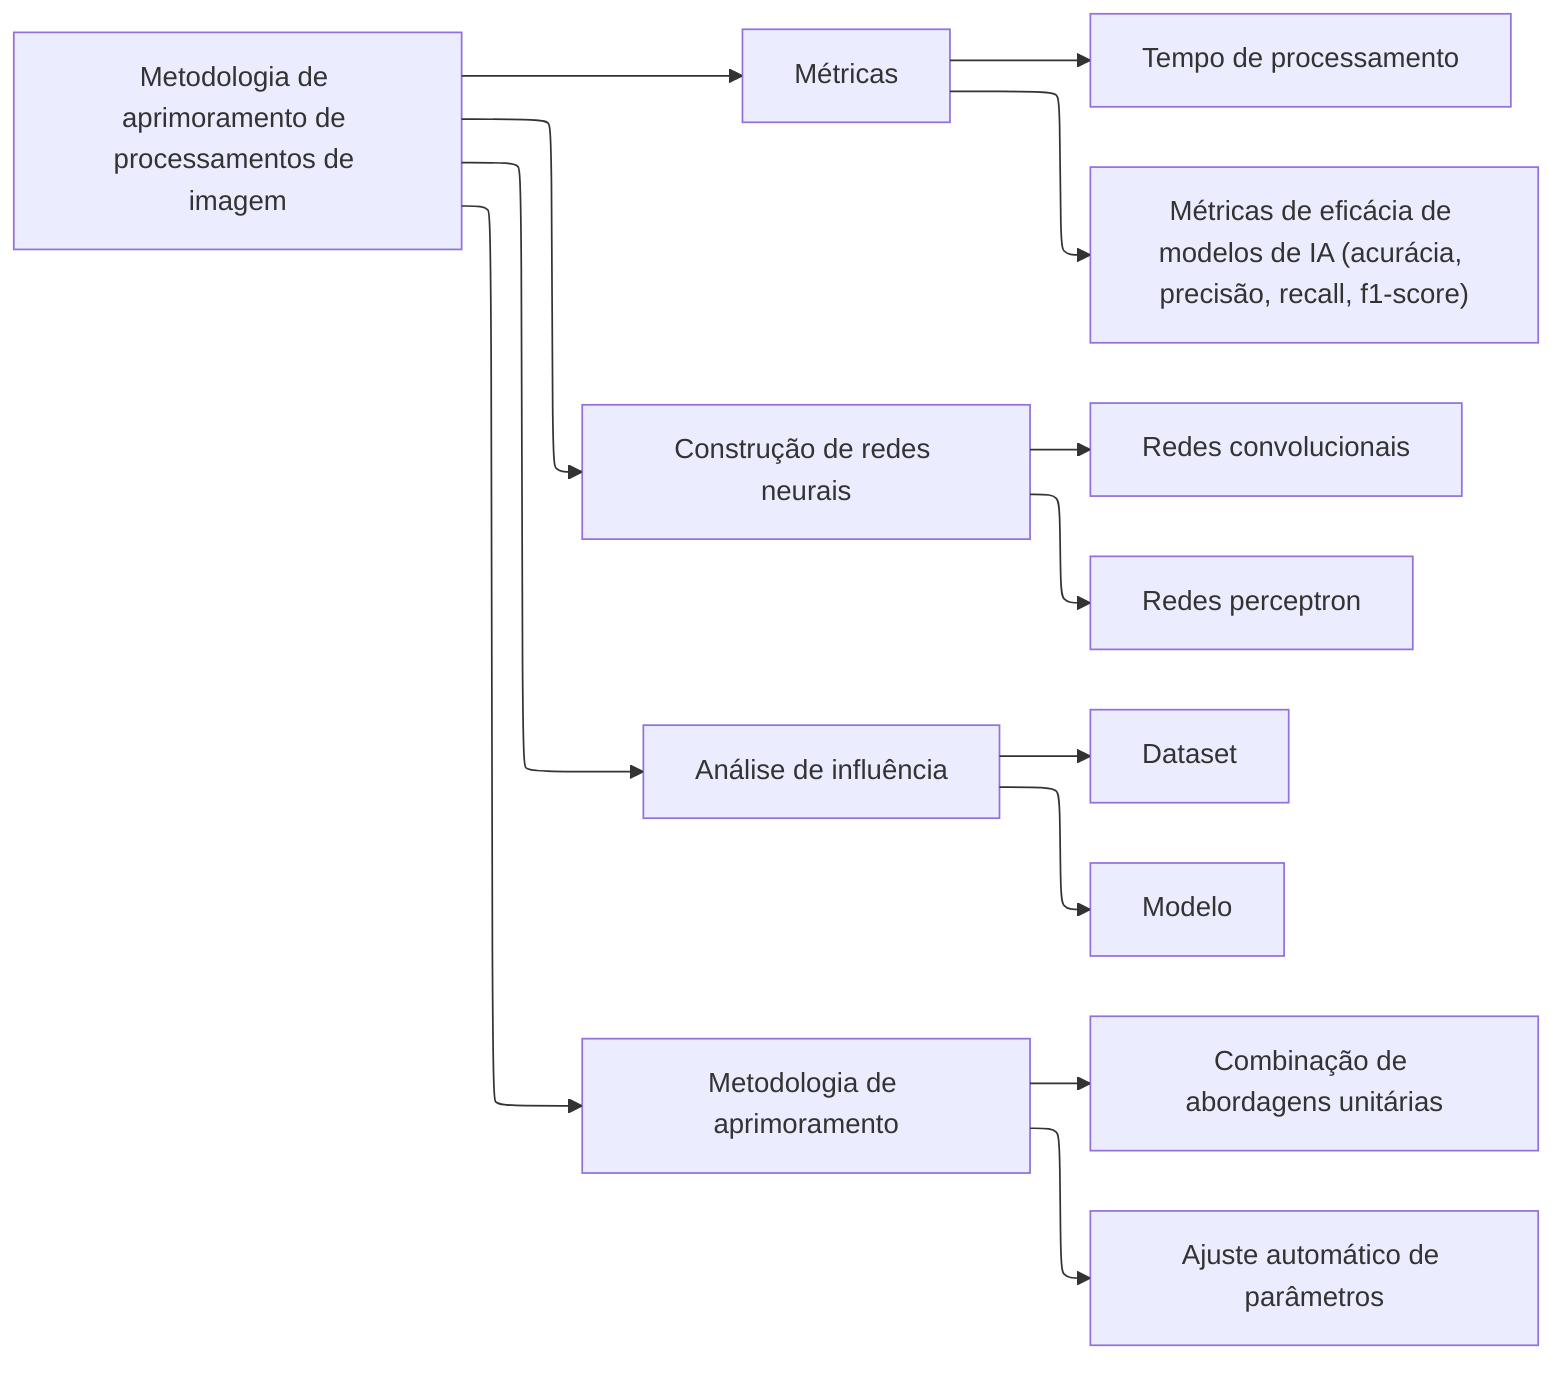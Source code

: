 ---
config:
  theme: mc
  look: classic
  layout: elk
---
flowchart LR
    A["Metodologia de aprimoramento de processamentos de imagem"] --> B["Métricas"] & D["Construção de redes neurais"] & F["Análise de influência"] & G["Metodologia de aprimoramento"]
    B --> B2["Tempo de processamento"] & n1["Métricas de eficácia de modelos de IA (acurácia, precisão, recall, f1-score)"]
    D --> D1["Redes convolucionais"] & n2["Redes perceptron"]
    F --> F1["Dataset"] & n3["Modelo"]
    G --> G1["Combinação de abordagens unitárias"] & n4["Ajuste automático de parâmetros"]